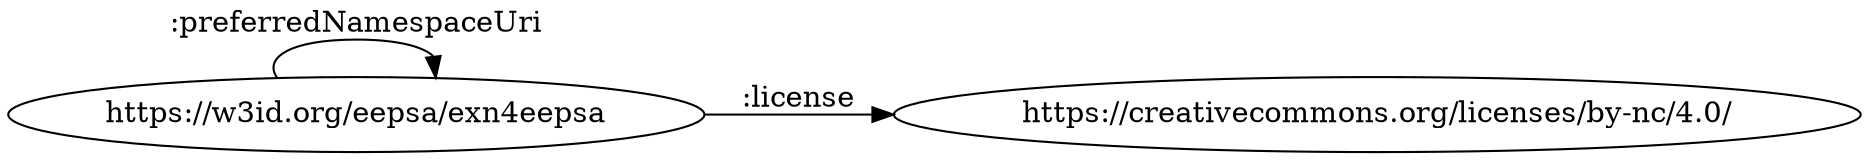 digraph ar2dtool_diagram { 
rankdir=LR;
size="1501"
	"https://w3id.org/eepsa/exn4eepsa" -> "https://creativecommons.org/licenses/by-nc/4.0/" [ label = ":license" ];
	"https://w3id.org/eepsa/exn4eepsa" -> "https://w3id.org/eepsa/exn4eepsa" [ label = ":preferredNamespaceUri" ];

}
